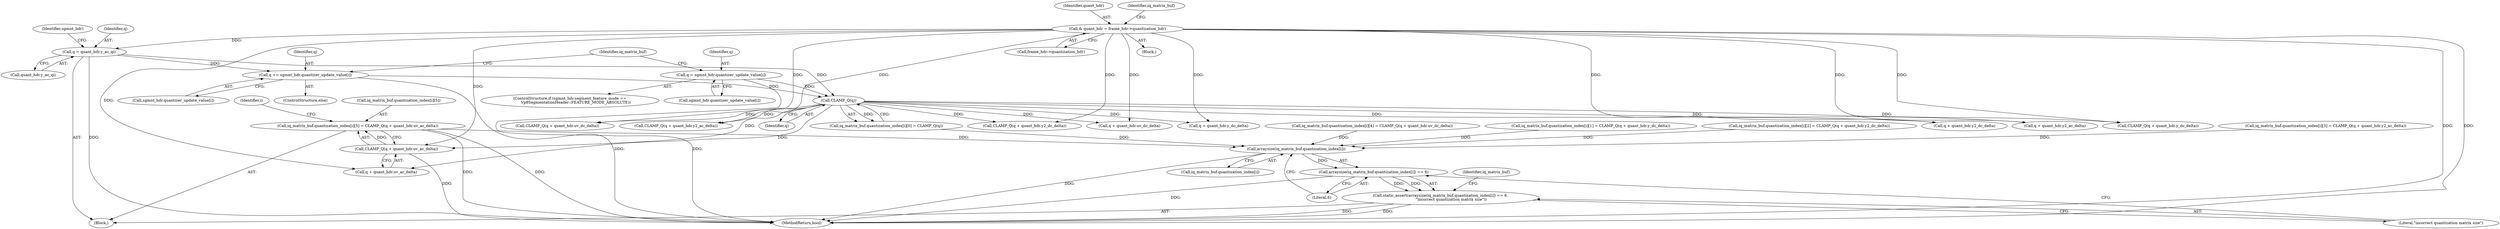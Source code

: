 digraph "0_Chrome_70340ce072cee8a0bdcddb5f312d32567b2269f6_12@array" {
"1000255" [label="(Call,iq_matrix_buf.quantization_index[i][5] = CLAMP_Q(q + quant_hdr.uv_ac_delta))"];
"1000263" [label="(Call,CLAMP_Q(q + quant_hdr.uv_ac_delta))"];
"1000197" [label="(Call,CLAMP_Q(q))"];
"1000148" [label="(Call,q = quant_hdr.y_ac_qi)"];
"1000123" [label="(Call,& quant_hdr = frame_hdr->quantization_hdr)"];
"1000172" [label="(Call,q += sgmnt_hdr.quantizer_update_value[i])"];
"1000164" [label="(Call,q = sgmnt_hdr.quantizer_update_value[i])"];
"1000181" [label="(Call,arraysize(iq_matrix_buf.quantization_index[i]))"];
"1000180" [label="(Call,arraysize(iq_matrix_buf.quantization_index[i]) == 6)"];
"1000179" [label="(Call,static_assert(arraysize(iq_matrix_buf.quantization_index[i]) == 6,\n                  \"incorrect quantization matrix size\"))"];
"1000227" [label="(Call,iq_matrix_buf.quantization_index[i][3] = CLAMP_Q(q + quant_hdr.y2_ac_delta))"];
"1000255" [label="(Call,iq_matrix_buf.quantization_index[i][5] = CLAMP_Q(q + quant_hdr.uv_ac_delta))"];
"1000173" [label="(Identifier,q)"];
"1000124" [label="(Identifier,quant_hdr)"];
"1000241" [label="(Call,iq_matrix_buf.quantization_index[i][4] = CLAMP_Q(q + quant_hdr.uv_dc_delta))"];
"1000150" [label="(Call,quant_hdr.y_ac_qi)"];
"1000184" [label="(Identifier,iq_matrix_buf)"];
"1000123" [label="(Call,& quant_hdr = frame_hdr->quantization_hdr)"];
"1000264" [label="(Call,q + quant_hdr.uv_ac_delta)"];
"1000788" [label="(MethodReturn,bool)"];
"1000155" [label="(Identifier,sgmnt_hdr)"];
"1000125" [label="(Call,frame_hdr->quantization_hdr)"];
"1000166" [label="(Call,sgmnt_hdr.quantizer_update_value[i])"];
"1000164" [label="(Call,q = sgmnt_hdr.quantizer_update_value[i])"];
"1000174" [label="(Call,sgmnt_hdr.quantizer_update_value[i])"];
"1000182" [label="(Call,iq_matrix_buf.quantization_index[i])"];
"1000198" [label="(Identifier,q)"];
"1000256" [label="(Call,iq_matrix_buf.quantization_index[i][5])"];
"1000187" [label="(Literal,6)"];
"1000250" [label="(Call,q + quant_hdr.uv_dc_delta)"];
"1000145" [label="(Identifier,i)"];
"1000171" [label="(ControlStructure,else)"];
"1000197" [label="(Call,CLAMP_Q(q))"];
"1000236" [label="(Call,q + quant_hdr.y2_ac_delta)"];
"1000199" [label="(Call,iq_matrix_buf.quantization_index[i][1] = CLAMP_Q(q + quant_hdr.y_dc_delta))"];
"1000189" [label="(Call,iq_matrix_buf.quantization_index[i][0] = CLAMP_Q(q))"];
"1000249" [label="(Call,CLAMP_Q(q + quant_hdr.uv_dc_delta))"];
"1000213" [label="(Call,iq_matrix_buf.quantization_index[i][2] = CLAMP_Q(q + quant_hdr.y2_dc_delta))"];
"1000146" [label="(Block,)"];
"1000106" [label="(Block,)"];
"1000235" [label="(Call,CLAMP_Q(q + quant_hdr.y2_ac_delta))"];
"1000221" [label="(Call,CLAMP_Q(q + quant_hdr.y2_dc_delta))"];
"1000158" [label="(ControlStructure,if (sgmnt_hdr.segment_feature_mode ==\n          Vp8SegmentationHeader::FEATURE_MODE_ABSOLUTE))"];
"1000148" [label="(Call,q = quant_hdr.y_ac_qi)"];
"1000180" [label="(Call,arraysize(iq_matrix_buf.quantization_index[i]) == 6)"];
"1000149" [label="(Identifier,q)"];
"1000132" [label="(Identifier,iq_matrix_buf)"];
"1000208" [label="(Call,q + quant_hdr.y_dc_delta)"];
"1000172" [label="(Call,q += sgmnt_hdr.quantizer_update_value[i])"];
"1000188" [label="(Literal,\"incorrect quantization matrix size\")"];
"1000179" [label="(Call,static_assert(arraysize(iq_matrix_buf.quantization_index[i]) == 6,\n                  \"incorrect quantization matrix size\"))"];
"1000181" [label="(Call,arraysize(iq_matrix_buf.quantization_index[i]))"];
"1000222" [label="(Call,q + quant_hdr.y2_dc_delta)"];
"1000193" [label="(Identifier,iq_matrix_buf)"];
"1000165" [label="(Identifier,q)"];
"1000207" [label="(Call,CLAMP_Q(q + quant_hdr.y_dc_delta))"];
"1000263" [label="(Call,CLAMP_Q(q + quant_hdr.uv_ac_delta))"];
"1000255" -> "1000146"  [label="AST: "];
"1000255" -> "1000263"  [label="CFG: "];
"1000256" -> "1000255"  [label="AST: "];
"1000263" -> "1000255"  [label="AST: "];
"1000145" -> "1000255"  [label="CFG: "];
"1000255" -> "1000788"  [label="DDG: "];
"1000255" -> "1000788"  [label="DDG: "];
"1000255" -> "1000181"  [label="DDG: "];
"1000263" -> "1000255"  [label="DDG: "];
"1000263" -> "1000264"  [label="CFG: "];
"1000264" -> "1000263"  [label="AST: "];
"1000263" -> "1000788"  [label="DDG: "];
"1000197" -> "1000263"  [label="DDG: "];
"1000123" -> "1000263"  [label="DDG: "];
"1000197" -> "1000189"  [label="AST: "];
"1000197" -> "1000198"  [label="CFG: "];
"1000198" -> "1000197"  [label="AST: "];
"1000189" -> "1000197"  [label="CFG: "];
"1000197" -> "1000189"  [label="DDG: "];
"1000148" -> "1000197"  [label="DDG: "];
"1000172" -> "1000197"  [label="DDG: "];
"1000164" -> "1000197"  [label="DDG: "];
"1000197" -> "1000207"  [label="DDG: "];
"1000197" -> "1000208"  [label="DDG: "];
"1000197" -> "1000221"  [label="DDG: "];
"1000197" -> "1000222"  [label="DDG: "];
"1000197" -> "1000235"  [label="DDG: "];
"1000197" -> "1000236"  [label="DDG: "];
"1000197" -> "1000249"  [label="DDG: "];
"1000197" -> "1000250"  [label="DDG: "];
"1000197" -> "1000264"  [label="DDG: "];
"1000148" -> "1000146"  [label="AST: "];
"1000148" -> "1000150"  [label="CFG: "];
"1000149" -> "1000148"  [label="AST: "];
"1000150" -> "1000148"  [label="AST: "];
"1000155" -> "1000148"  [label="CFG: "];
"1000148" -> "1000788"  [label="DDG: "];
"1000123" -> "1000148"  [label="DDG: "];
"1000148" -> "1000172"  [label="DDG: "];
"1000123" -> "1000106"  [label="AST: "];
"1000123" -> "1000125"  [label="CFG: "];
"1000124" -> "1000123"  [label="AST: "];
"1000125" -> "1000123"  [label="AST: "];
"1000132" -> "1000123"  [label="CFG: "];
"1000123" -> "1000788"  [label="DDG: "];
"1000123" -> "1000788"  [label="DDG: "];
"1000123" -> "1000207"  [label="DDG: "];
"1000123" -> "1000208"  [label="DDG: "];
"1000123" -> "1000221"  [label="DDG: "];
"1000123" -> "1000222"  [label="DDG: "];
"1000123" -> "1000235"  [label="DDG: "];
"1000123" -> "1000236"  [label="DDG: "];
"1000123" -> "1000249"  [label="DDG: "];
"1000123" -> "1000250"  [label="DDG: "];
"1000123" -> "1000264"  [label="DDG: "];
"1000172" -> "1000171"  [label="AST: "];
"1000172" -> "1000174"  [label="CFG: "];
"1000173" -> "1000172"  [label="AST: "];
"1000174" -> "1000172"  [label="AST: "];
"1000184" -> "1000172"  [label="CFG: "];
"1000172" -> "1000788"  [label="DDG: "];
"1000164" -> "1000158"  [label="AST: "];
"1000164" -> "1000166"  [label="CFG: "];
"1000165" -> "1000164"  [label="AST: "];
"1000166" -> "1000164"  [label="AST: "];
"1000184" -> "1000164"  [label="CFG: "];
"1000164" -> "1000788"  [label="DDG: "];
"1000181" -> "1000180"  [label="AST: "];
"1000181" -> "1000182"  [label="CFG: "];
"1000182" -> "1000181"  [label="AST: "];
"1000187" -> "1000181"  [label="CFG: "];
"1000181" -> "1000788"  [label="DDG: "];
"1000181" -> "1000180"  [label="DDG: "];
"1000189" -> "1000181"  [label="DDG: "];
"1000199" -> "1000181"  [label="DDG: "];
"1000241" -> "1000181"  [label="DDG: "];
"1000227" -> "1000181"  [label="DDG: "];
"1000213" -> "1000181"  [label="DDG: "];
"1000180" -> "1000179"  [label="AST: "];
"1000180" -> "1000187"  [label="CFG: "];
"1000187" -> "1000180"  [label="AST: "];
"1000188" -> "1000180"  [label="CFG: "];
"1000180" -> "1000788"  [label="DDG: "];
"1000180" -> "1000179"  [label="DDG: "];
"1000180" -> "1000179"  [label="DDG: "];
"1000179" -> "1000146"  [label="AST: "];
"1000179" -> "1000188"  [label="CFG: "];
"1000188" -> "1000179"  [label="AST: "];
"1000193" -> "1000179"  [label="CFG: "];
"1000179" -> "1000788"  [label="DDG: "];
"1000179" -> "1000788"  [label="DDG: "];
}
